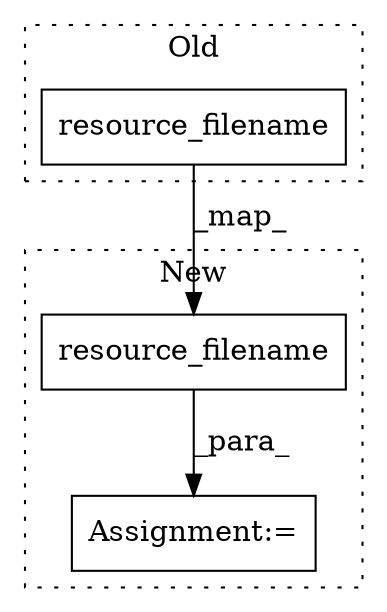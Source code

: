 digraph G {
subgraph cluster0 {
1 [label="resource_filename" a="32" s="1615,1645" l="18,1" shape="box"];
label = "Old";
style="dotted";
}
subgraph cluster1 {
2 [label="resource_filename" a="32" s="1610,1640" l="18,1" shape="box"];
3 [label="Assignment:=" a="7" s="2978" l="1" shape="box"];
label = "New";
style="dotted";
}
1 -> 2 [label="_map_"];
2 -> 3 [label="_para_"];
}